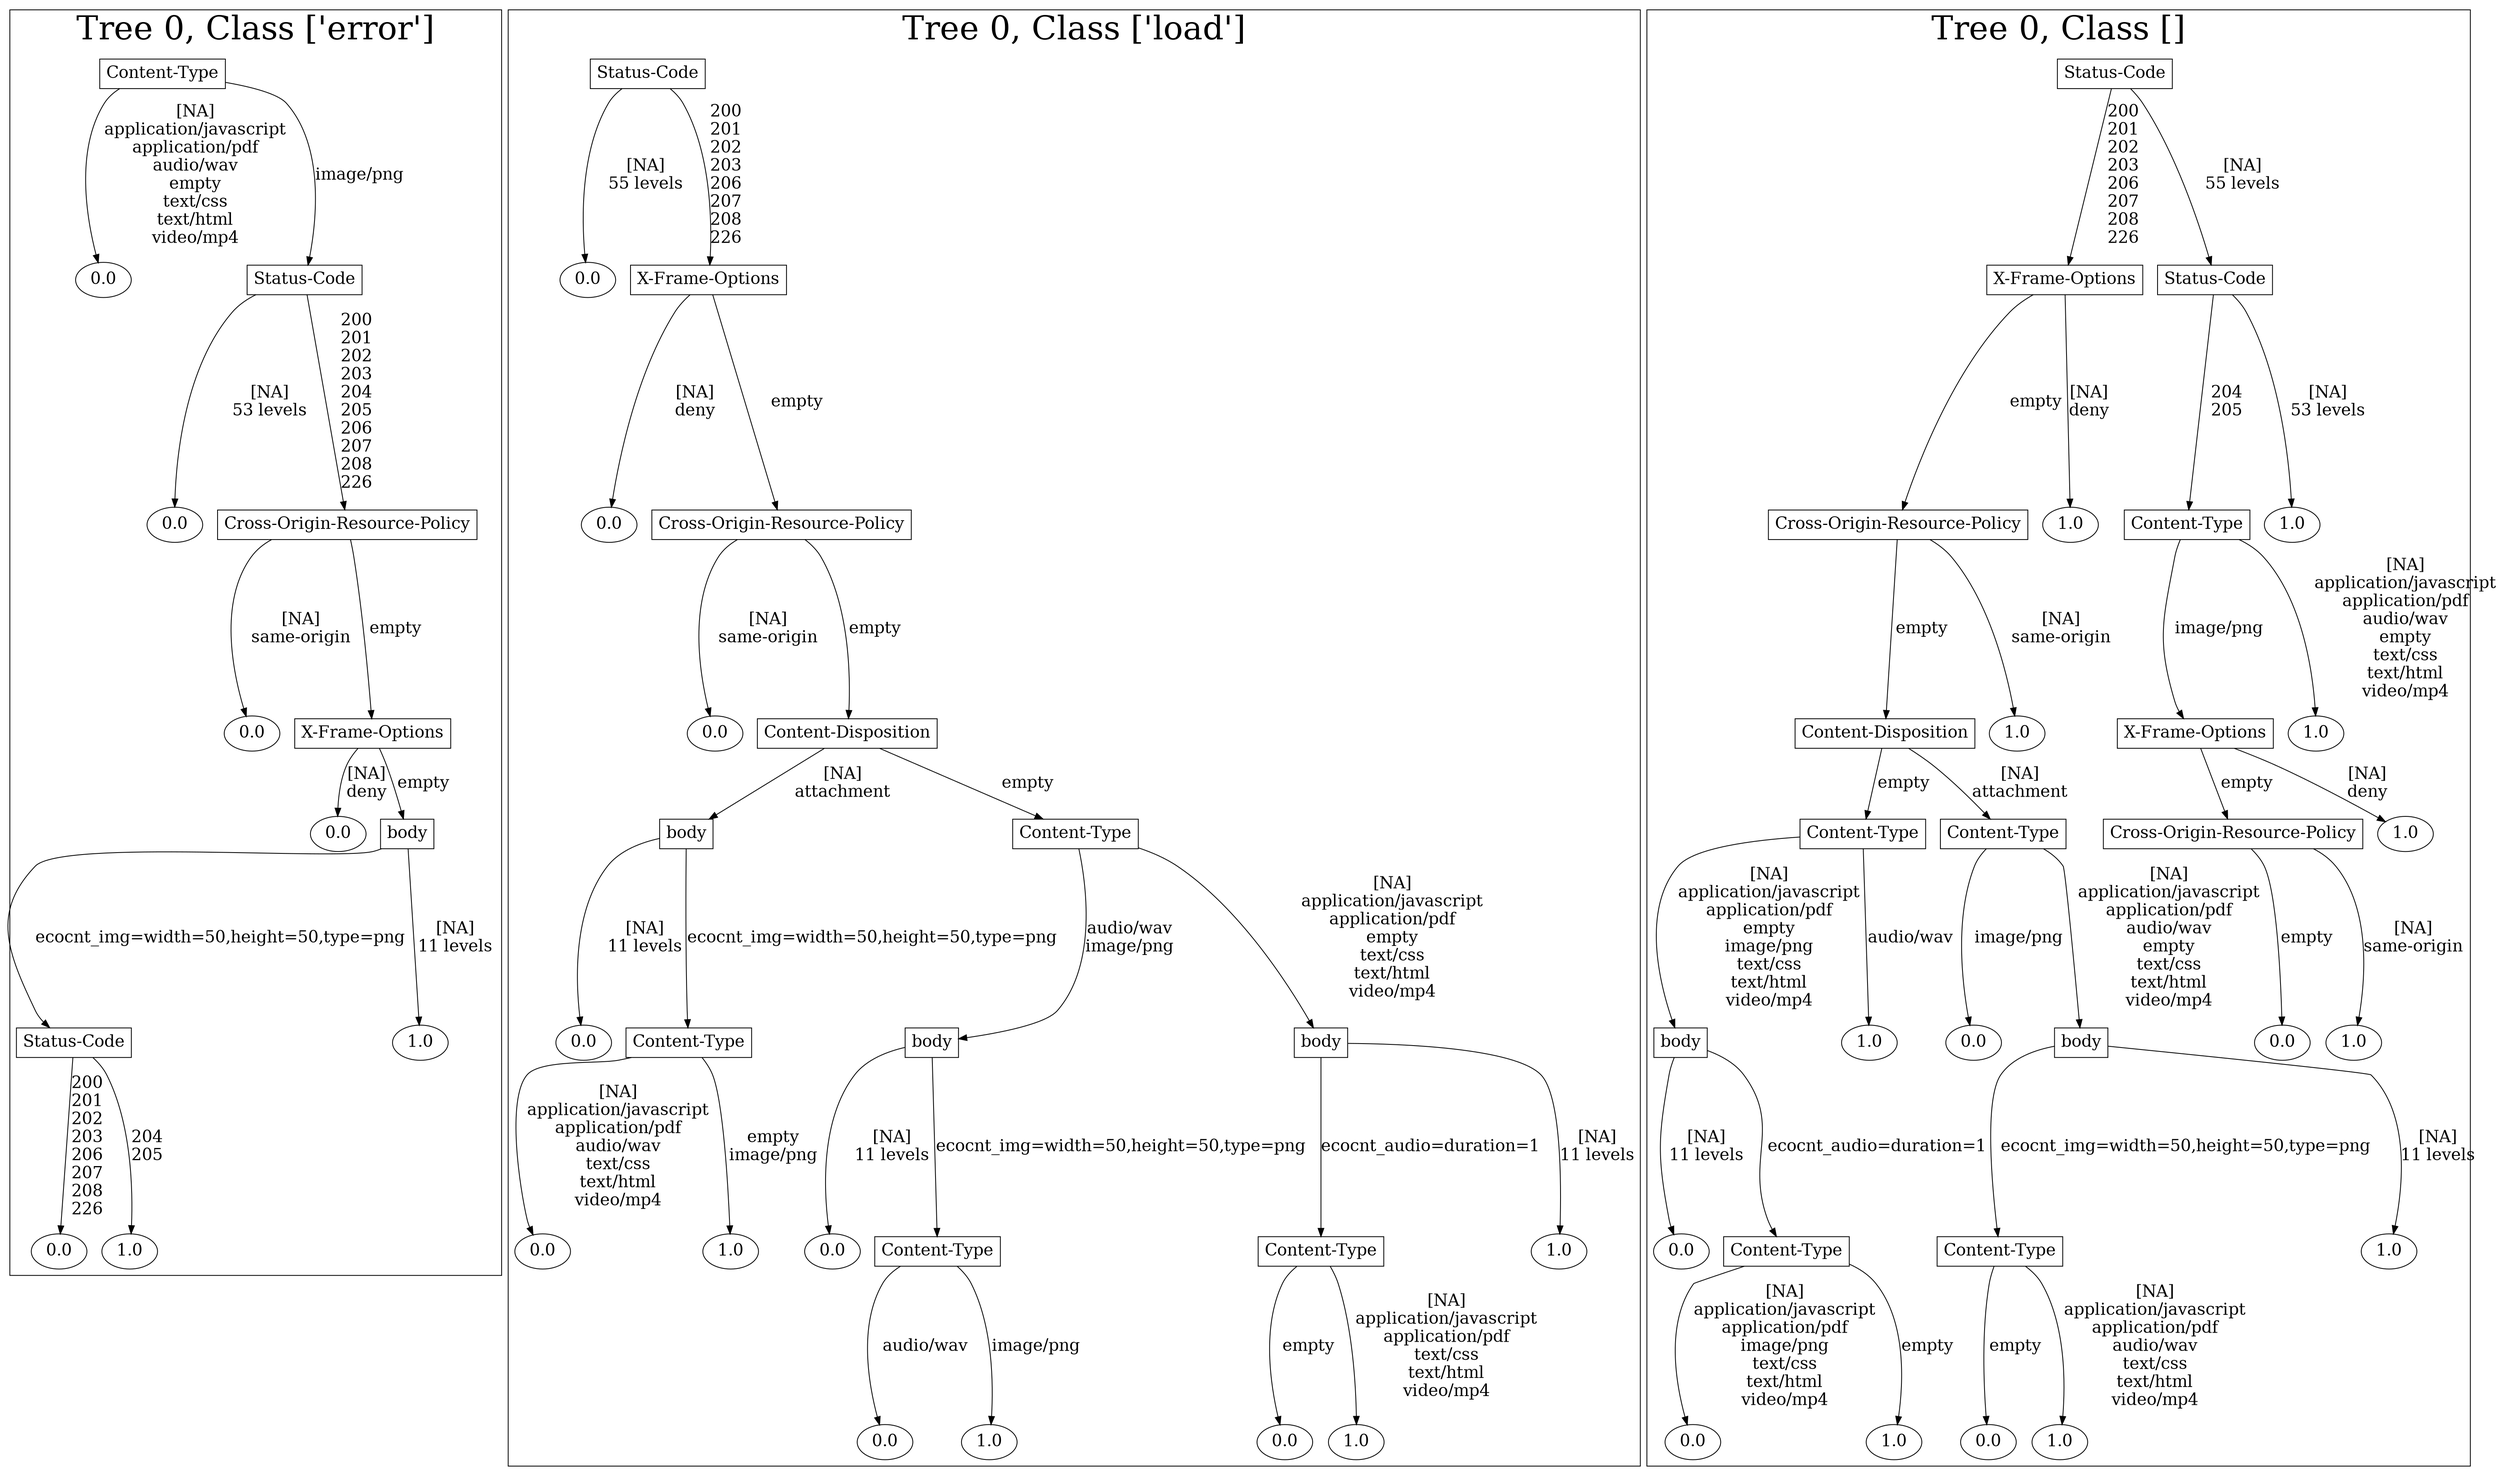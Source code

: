 /*
Generated by:
    http://https://github.com/h2oai/h2o-3/tree/master/h2o-genmodel/src/main/java/hex/genmodel/tools/PrintMojo.java
*/

/*
On a mac:

$ brew install graphviz
$ dot -Tpng file.gv -o file.png
$ open file.png
*/

digraph G {

subgraph cluster_0 {
/* Nodes */

/* Level 0 */
{
"SG_0_Node_0" [shape=box, fontsize=20, label="Content-Type"]
}

/* Level 1 */
{
"SG_0_Node_6" [fontsize=20, label="0.0"]
"SG_0_Node_1" [shape=box, fontsize=20, label="Status-Code"]
}

/* Level 2 */
{
"SG_0_Node_7" [fontsize=20, label="0.0"]
"SG_0_Node_2" [shape=box, fontsize=20, label="Cross-Origin-Resource-Policy"]
}

/* Level 3 */
{
"SG_0_Node_8" [fontsize=20, label="0.0"]
"SG_0_Node_3" [shape=box, fontsize=20, label="X-Frame-Options"]
}

/* Level 4 */
{
"SG_0_Node_9" [fontsize=20, label="0.0"]
"SG_0_Node_4" [shape=box, fontsize=20, label="body"]
}

/* Level 5 */
{
"SG_0_Node_5" [shape=box, fontsize=20, label="Status-Code"]
"SG_0_Node_10" [fontsize=20, label="1.0"]
}

/* Level 6 */
{
"SG_0_Node_11" [fontsize=20, label="0.0"]
"SG_0_Node_12" [fontsize=20, label="1.0"]
}

/* Edges */
"SG_0_Node_0" -> "SG_0_Node_6" [fontsize=20, label="[NA]
application/javascript
application/pdf
audio/wav
empty
text/css
text/html
video/mp4
"]
"SG_0_Node_0" -> "SG_0_Node_1" [fontsize=20, label="image/png
"]
"SG_0_Node_1" -> "SG_0_Node_7" [fontsize=20, label="[NA]
53 levels
"]
"SG_0_Node_1" -> "SG_0_Node_2" [fontsize=20, label="200
201
202
203
204
205
206
207
208
226
"]
"SG_0_Node_2" -> "SG_0_Node_8" [fontsize=20, label="[NA]
same-origin
"]
"SG_0_Node_2" -> "SG_0_Node_3" [fontsize=20, label="empty
"]
"SG_0_Node_3" -> "SG_0_Node_9" [fontsize=20, label="[NA]
deny
"]
"SG_0_Node_3" -> "SG_0_Node_4" [fontsize=20, label="empty
"]
"SG_0_Node_4" -> "SG_0_Node_5" [fontsize=20, label="ecocnt_img=width=50,height=50,type=png
"]
"SG_0_Node_4" -> "SG_0_Node_10" [fontsize=20, label="[NA]
11 levels
"]
"SG_0_Node_5" -> "SG_0_Node_11" [fontsize=20, label="200
201
202
203
206
207
208
226
"]
"SG_0_Node_5" -> "SG_0_Node_12" [fontsize=20, label="204
205
"]

fontsize=40
label="Tree 0, Class ['error']"
}

subgraph cluster_1 {
/* Nodes */

/* Level 0 */
{
"SG_1_Node_0" [shape=box, fontsize=20, label="Status-Code"]
}

/* Level 1 */
{
"SG_1_Node_11" [fontsize=20, label="0.0"]
"SG_1_Node_1" [shape=box, fontsize=20, label="X-Frame-Options"]
}

/* Level 2 */
{
"SG_1_Node_12" [fontsize=20, label="0.0"]
"SG_1_Node_2" [shape=box, fontsize=20, label="Cross-Origin-Resource-Policy"]
}

/* Level 3 */
{
"SG_1_Node_13" [fontsize=20, label="0.0"]
"SG_1_Node_3" [shape=box, fontsize=20, label="Content-Disposition"]
}

/* Level 4 */
{
"SG_1_Node_4" [shape=box, fontsize=20, label="body"]
"SG_1_Node_5" [shape=box, fontsize=20, label="Content-Type"]
}

/* Level 5 */
{
"SG_1_Node_14" [fontsize=20, label="0.0"]
"SG_1_Node_6" [shape=box, fontsize=20, label="Content-Type"]
"SG_1_Node_7" [shape=box, fontsize=20, label="body"]
"SG_1_Node_8" [shape=box, fontsize=20, label="body"]
}

/* Level 6 */
{
"SG_1_Node_15" [fontsize=20, label="0.0"]
"SG_1_Node_16" [fontsize=20, label="1.0"]
"SG_1_Node_17" [fontsize=20, label="0.0"]
"SG_1_Node_9" [shape=box, fontsize=20, label="Content-Type"]
"SG_1_Node_10" [shape=box, fontsize=20, label="Content-Type"]
"SG_1_Node_18" [fontsize=20, label="1.0"]
}

/* Level 7 */
{
"SG_1_Node_19" [fontsize=20, label="0.0"]
"SG_1_Node_20" [fontsize=20, label="1.0"]
"SG_1_Node_21" [fontsize=20, label="0.0"]
"SG_1_Node_22" [fontsize=20, label="1.0"]
}

/* Edges */
"SG_1_Node_0" -> "SG_1_Node_11" [fontsize=20, label="[NA]
55 levels
"]
"SG_1_Node_0" -> "SG_1_Node_1" [fontsize=20, label="200
201
202
203
206
207
208
226
"]
"SG_1_Node_1" -> "SG_1_Node_12" [fontsize=20, label="[NA]
deny
"]
"SG_1_Node_1" -> "SG_1_Node_2" [fontsize=20, label="empty
"]
"SG_1_Node_2" -> "SG_1_Node_13" [fontsize=20, label="[NA]
same-origin
"]
"SG_1_Node_2" -> "SG_1_Node_3" [fontsize=20, label="empty
"]
"SG_1_Node_3" -> "SG_1_Node_4" [fontsize=20, label="[NA]
attachment
"]
"SG_1_Node_3" -> "SG_1_Node_5" [fontsize=20, label="empty
"]
"SG_1_Node_5" -> "SG_1_Node_7" [fontsize=20, label="audio/wav
image/png
"]
"SG_1_Node_5" -> "SG_1_Node_8" [fontsize=20, label="[NA]
application/javascript
application/pdf
empty
text/css
text/html
video/mp4
"]
"SG_1_Node_8" -> "SG_1_Node_10" [fontsize=20, label="ecocnt_audio=duration=1
"]
"SG_1_Node_8" -> "SG_1_Node_18" [fontsize=20, label="[NA]
11 levels
"]
"SG_1_Node_10" -> "SG_1_Node_21" [fontsize=20, label="empty
"]
"SG_1_Node_10" -> "SG_1_Node_22" [fontsize=20, label="[NA]
application/javascript
application/pdf
text/css
text/html
video/mp4
"]
"SG_1_Node_7" -> "SG_1_Node_17" [fontsize=20, label="[NA]
11 levels
"]
"SG_1_Node_7" -> "SG_1_Node_9" [fontsize=20, label="ecocnt_img=width=50,height=50,type=png
"]
"SG_1_Node_9" -> "SG_1_Node_19" [fontsize=20, label="audio/wav
"]
"SG_1_Node_9" -> "SG_1_Node_20" [fontsize=20, label="image/png
"]
"SG_1_Node_4" -> "SG_1_Node_14" [fontsize=20, label="[NA]
11 levels
"]
"SG_1_Node_4" -> "SG_1_Node_6" [fontsize=20, label="ecocnt_img=width=50,height=50,type=png
"]
"SG_1_Node_6" -> "SG_1_Node_15" [fontsize=20, label="[NA]
application/javascript
application/pdf
audio/wav
text/css
text/html
video/mp4
"]
"SG_1_Node_6" -> "SG_1_Node_16" [fontsize=20, label="empty
image/png
"]

fontsize=40
label="Tree 0, Class ['load']"
}

subgraph cluster_2 {
/* Nodes */

/* Level 0 */
{
"SG_2_Node_0" [shape=box, fontsize=20, label="Status-Code"]
}

/* Level 1 */
{
"SG_2_Node_1" [shape=box, fontsize=20, label="X-Frame-Options"]
"SG_2_Node_2" [shape=box, fontsize=20, label="Status-Code"]
}

/* Level 2 */
{
"SG_2_Node_3" [shape=box, fontsize=20, label="Cross-Origin-Resource-Policy"]
"SG_2_Node_14" [fontsize=20, label="1.0"]
"SG_2_Node_4" [shape=box, fontsize=20, label="Content-Type"]
"SG_2_Node_15" [fontsize=20, label="1.0"]
}

/* Level 3 */
{
"SG_2_Node_5" [shape=box, fontsize=20, label="Content-Disposition"]
"SG_2_Node_16" [fontsize=20, label="1.0"]
"SG_2_Node_6" [shape=box, fontsize=20, label="X-Frame-Options"]
"SG_2_Node_17" [fontsize=20, label="1.0"]
}

/* Level 4 */
{
"SG_2_Node_7" [shape=box, fontsize=20, label="Content-Type"]
"SG_2_Node_8" [shape=box, fontsize=20, label="Content-Type"]
"SG_2_Node_9" [shape=box, fontsize=20, label="Cross-Origin-Resource-Policy"]
"SG_2_Node_18" [fontsize=20, label="1.0"]
}

/* Level 5 */
{
"SG_2_Node_10" [shape=box, fontsize=20, label="body"]
"SG_2_Node_19" [fontsize=20, label="1.0"]
"SG_2_Node_20" [fontsize=20, label="0.0"]
"SG_2_Node_11" [shape=box, fontsize=20, label="body"]
"SG_2_Node_21" [fontsize=20, label="0.0"]
"SG_2_Node_22" [fontsize=20, label="1.0"]
}

/* Level 6 */
{
"SG_2_Node_23" [fontsize=20, label="0.0"]
"SG_2_Node_12" [shape=box, fontsize=20, label="Content-Type"]
"SG_2_Node_13" [shape=box, fontsize=20, label="Content-Type"]
"SG_2_Node_24" [fontsize=20, label="1.0"]
}

/* Level 7 */
{
"SG_2_Node_25" [fontsize=20, label="0.0"]
"SG_2_Node_26" [fontsize=20, label="1.0"]
"SG_2_Node_27" [fontsize=20, label="0.0"]
"SG_2_Node_28" [fontsize=20, label="1.0"]
}

/* Edges */
"SG_2_Node_0" -> "SG_2_Node_1" [fontsize=20, label="200
201
202
203
206
207
208
226
"]
"SG_2_Node_0" -> "SG_2_Node_2" [fontsize=20, label="[NA]
55 levels
"]
"SG_2_Node_2" -> "SG_2_Node_4" [fontsize=20, label="204
205
"]
"SG_2_Node_2" -> "SG_2_Node_15" [fontsize=20, label="[NA]
53 levels
"]
"SG_2_Node_4" -> "SG_2_Node_6" [fontsize=20, label="image/png
"]
"SG_2_Node_4" -> "SG_2_Node_17" [fontsize=20, label="[NA]
application/javascript
application/pdf
audio/wav
empty
text/css
text/html
video/mp4
"]
"SG_2_Node_6" -> "SG_2_Node_9" [fontsize=20, label="empty
"]
"SG_2_Node_6" -> "SG_2_Node_18" [fontsize=20, label="[NA]
deny
"]
"SG_2_Node_9" -> "SG_2_Node_21" [fontsize=20, label="empty
"]
"SG_2_Node_9" -> "SG_2_Node_22" [fontsize=20, label="[NA]
same-origin
"]
"SG_2_Node_1" -> "SG_2_Node_3" [fontsize=20, label="empty
"]
"SG_2_Node_1" -> "SG_2_Node_14" [fontsize=20, label="[NA]
deny
"]
"SG_2_Node_3" -> "SG_2_Node_5" [fontsize=20, label="empty
"]
"SG_2_Node_3" -> "SG_2_Node_16" [fontsize=20, label="[NA]
same-origin
"]
"SG_2_Node_5" -> "SG_2_Node_7" [fontsize=20, label="empty
"]
"SG_2_Node_5" -> "SG_2_Node_8" [fontsize=20, label="[NA]
attachment
"]
"SG_2_Node_8" -> "SG_2_Node_20" [fontsize=20, label="image/png
"]
"SG_2_Node_8" -> "SG_2_Node_11" [fontsize=20, label="[NA]
application/javascript
application/pdf
audio/wav
empty
text/css
text/html
video/mp4
"]
"SG_2_Node_11" -> "SG_2_Node_13" [fontsize=20, label="ecocnt_img=width=50,height=50,type=png
"]
"SG_2_Node_11" -> "SG_2_Node_24" [fontsize=20, label="[NA]
11 levels
"]
"SG_2_Node_13" -> "SG_2_Node_27" [fontsize=20, label="empty
"]
"SG_2_Node_13" -> "SG_2_Node_28" [fontsize=20, label="[NA]
application/javascript
application/pdf
audio/wav
text/css
text/html
video/mp4
"]
"SG_2_Node_7" -> "SG_2_Node_10" [fontsize=20, label="[NA]
application/javascript
application/pdf
empty
image/png
text/css
text/html
video/mp4
"]
"SG_2_Node_7" -> "SG_2_Node_19" [fontsize=20, label="audio/wav
"]
"SG_2_Node_10" -> "SG_2_Node_23" [fontsize=20, label="[NA]
11 levels
"]
"SG_2_Node_10" -> "SG_2_Node_12" [fontsize=20, label="ecocnt_audio=duration=1
"]
"SG_2_Node_12" -> "SG_2_Node_25" [fontsize=20, label="[NA]
application/javascript
application/pdf
image/png
text/css
text/html
video/mp4
"]
"SG_2_Node_12" -> "SG_2_Node_26" [fontsize=20, label="empty
"]

fontsize=40
label="Tree 0, Class []"
}

}

